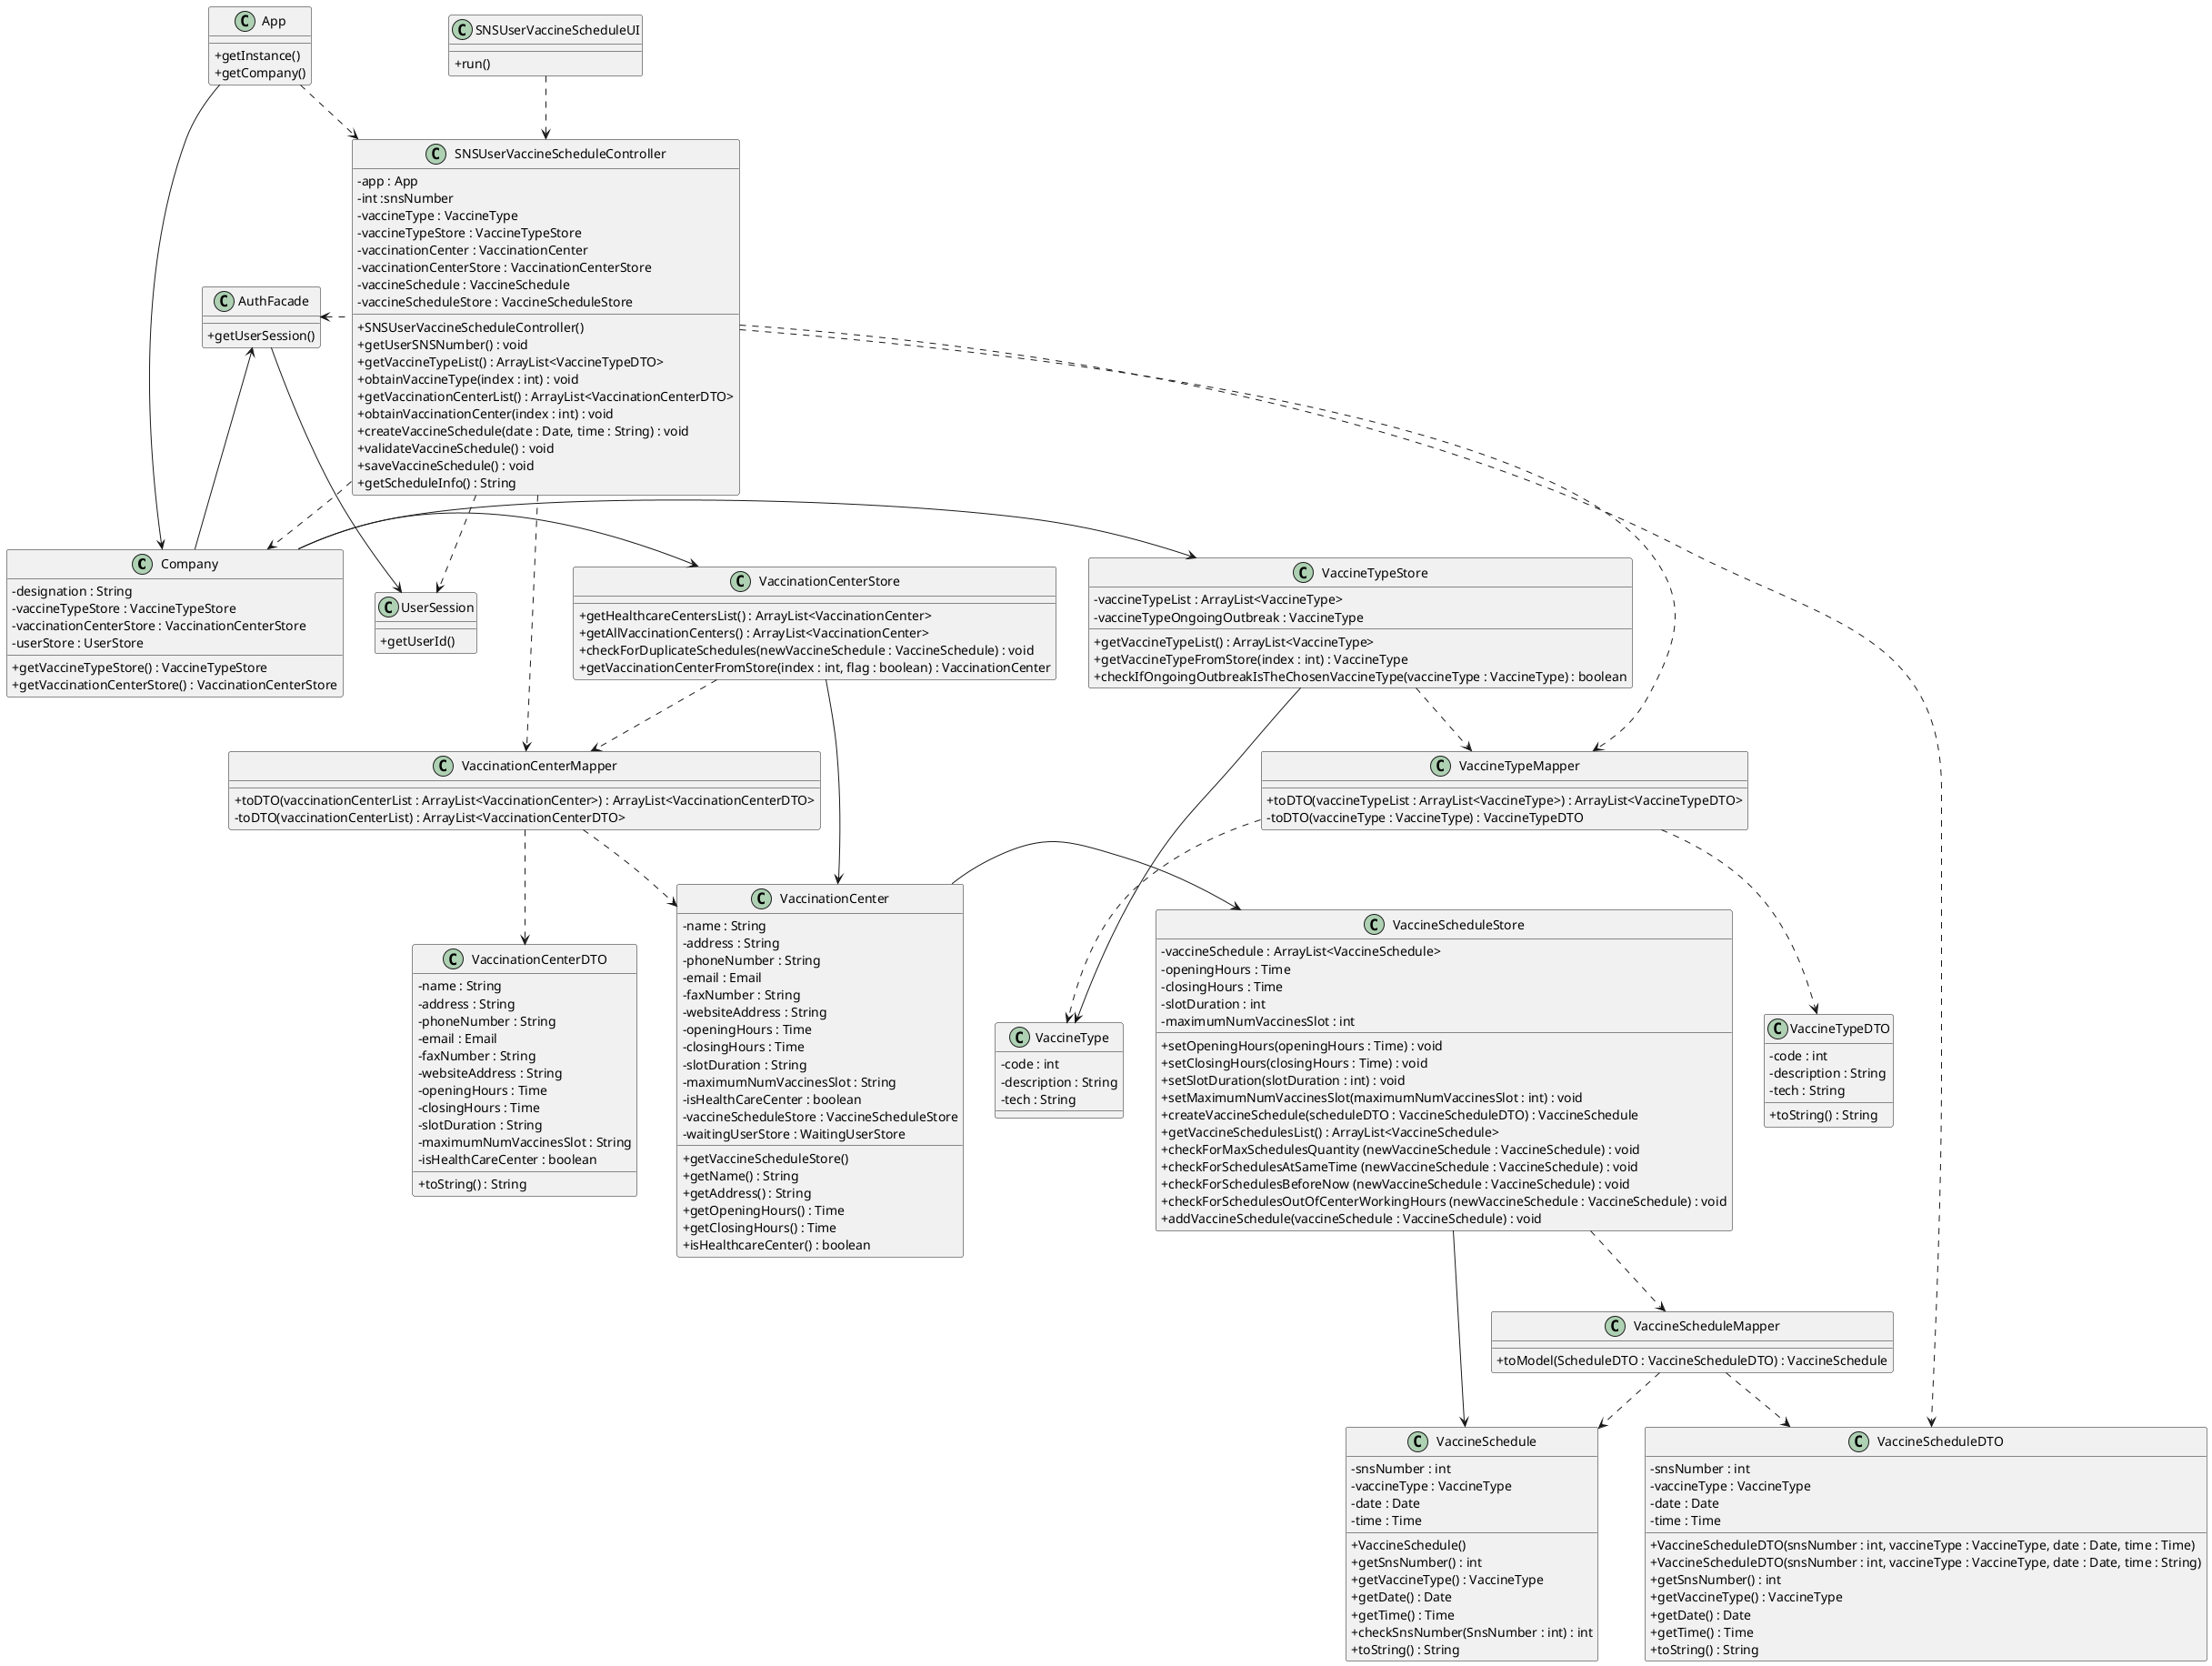 @startuml
skinparam classAttributeIconSize 0

class Company{
- designation : String
- vaccineTypeStore : VaccineTypeStore
- vaccinationCenterStore : VaccinationCenterStore
- userStore : UserStore
+ getVaccineTypeStore() : VaccineTypeStore
+ getVaccinationCenterStore() : VaccinationCenterStore
}

class App{
+ getInstance()
+ getCompany()
}

class AuthFacade{
+ getUserSession()
}
class UserSession{
+ getUserId()
}
'-----------------------------------------------------'

class SNSUserVaccineScheduleUI{
+ run()
}

class SNSUserVaccineScheduleController{
- app : App
- int :snsNumber
- vaccineType : VaccineType
- vaccineTypeStore : VaccineTypeStore
- vaccinationCenter : VaccinationCenter
- vaccinationCenterStore : VaccinationCenterStore
- vaccineSchedule : VaccineSchedule
- vaccineScheduleStore : VaccineScheduleStore
+ SNSUserVaccineScheduleController()
+ getUserSNSNumber() : void
+ getVaccineTypeList() : ArrayList<VaccineTypeDTO>
+ obtainVaccineType(index : int) : void
+ getVaccinationCenterList() : ArrayList<VaccinationCenterDTO>
+ obtainVaccinationCenter(index : int) : void
+ createVaccineSchedule(date : Date, time : String) : void
+ validateVaccineSchedule() : void
+ saveVaccineSchedule() : void
+ getScheduleInfo() : String
}
class VaccineSchedule{
- snsNumber : int
- vaccineType : VaccineType
- date : Date
- time : Time
+ VaccineSchedule()
+ getSnsNumber() : int
+ getVaccineType() : VaccineType
+ getDate() : Date
+ getTime() : Time
+ checkSnsNumber(SnsNumber : int) : int
+ toString() : String
}

class VaccineScheduleStore{
- vaccineSchedule : ArrayList<VaccineSchedule>
- openingHours : Time
- closingHours : Time
- slotDuration : int
- maximumNumVaccinesSlot : int
+ setOpeningHours(openingHours : Time) : void
+ setClosingHours(closingHours : Time) : void
+ setSlotDuration(slotDuration : int) : void
+ setMaximumNumVaccinesSlot(maximumNumVaccinesSlot : int) : void
+ createVaccineSchedule(scheduleDTO : VaccineScheduleDTO) : VaccineSchedule
+ getVaccineSchedulesList() : ArrayList<VaccineSchedule>
+ checkForMaxSchedulesQuantity (newVaccineSchedule : VaccineSchedule) : void
+ checkForSchedulesAtSameTime (newVaccineSchedule : VaccineSchedule) : void
+ checkForSchedulesBeforeNow (newVaccineSchedule : VaccineSchedule) : void
+ checkForSchedulesOutOfCenterWorkingHours (newVaccineSchedule : VaccineSchedule) : void
+ addVaccineSchedule(vaccineSchedule : VaccineSchedule) : void
}

class VaccineScheduleMapper{
+ toModel(ScheduleDTO : VaccineScheduleDTO) : VaccineSchedule
}

class VaccineScheduleDTO{
- snsNumber : int
- vaccineType : VaccineType
- date : Date
- time : Time
+ VaccineScheduleDTO(snsNumber : int, vaccineType : VaccineType, date : Date, time : Time)
+ VaccineScheduleDTO(snsNumber : int, vaccineType : VaccineType, date : Date, time : String)
+ getSnsNumber() : int
+ getVaccineType() : VaccineType
+ getDate() : Date
+ getTime() : Time
+ toString() : String
}




'------------------------------------------------------------------------'

class VaccinationCenter{
- name : String
- address : String
- phoneNumber : String
- email : Email
- faxNumber : String
- websiteAddress : String
- openingHours : Time
- closingHours : Time
- slotDuration : String
- maximumNumVaccinesSlot : String
- isHealthCareCenter : boolean
- vaccineScheduleStore : VaccineScheduleStore
- waitingUserStore : WaitingUserStore
+ getVaccineScheduleStore()
+ getName() : String
+ getAddress() : String
+ getOpeningHours() : Time
+ getClosingHours() : Time
+ isHealthcareCenter() : boolean
}

class VaccinationCenterStore{
+ getHealthcareCentersList() : ArrayList<VaccinationCenter>
+ getAllVaccinationCenters() : ArrayList<VaccinationCenter>
+ checkForDuplicateSchedules(newVaccineSchedule : VaccineSchedule) : void
+ getVaccinationCenterFromStore(index : int, flag : boolean) : VaccinationCenter
}

class VaccinationCenterMapper{
+ toDTO(vaccinationCenterList : ArrayList<VaccinationCenter>) : ArrayList<VaccinationCenterDTO>
- toDTO(vaccinationCenterList) : ArrayList<VaccinationCenterDTO>
}

class VaccinationCenterDTO{
- name : String
- address : String
- phoneNumber : String
- email : Email
- faxNumber : String
- websiteAddress : String
- openingHours : Time
- closingHours : Time
- slotDuration : String
- maximumNumVaccinesSlot : String
- isHealthCareCenter : boolean
+ toString() : String
}

'---------------------------------------------------------------'

class VaccineType{
- code : int
- description : String
- tech : String
}

class VaccineTypeStore{
- vaccineTypeList : ArrayList<VaccineType>
- vaccineTypeOngoingOutbreak : VaccineType
+ getVaccineTypeList() : ArrayList<VaccineType>
+ getVaccineTypeFromStore(index : int) : VaccineType
+ checkIfOngoingOutbreakIsTheChosenVaccineType(vaccineType : VaccineType) : boolean
}

class VaccineTypeMapper{
+ toDTO(vaccineTypeList : ArrayList<VaccineType>) : ArrayList<VaccineTypeDTO>
- toDTO(vaccineType : VaccineType) : VaccineTypeDTO
}

class VaccineTypeDTO{
- code : int
- description : String
- tech : String
+ toString() : String
}


App -> Company
App ..> SNSUserVaccineScheduleController
SNSUserVaccineScheduleUI ..> SNSUserVaccineScheduleController
SNSUserVaccineScheduleController ..down> VaccineTypeMapper
SNSUserVaccineScheduleController ..down> Company
VaccineTypeMapper ..> VaccineTypeDTO
VaccineTypeMapper ..> VaccineType
SNSUserVaccineScheduleController ..> VaccinationCenterMapper
VaccinationCenterMapper ..> VaccinationCenterDTO
VaccinationCenterMapper ..> VaccinationCenter

Company -> VaccineTypeStore
Company -> VaccinationCenterStore
VaccineTypeStore -> VaccineType
VaccineTypeStore ..> VaccineTypeMapper
VaccinationCenterStore -> VaccinationCenter
VaccinationCenterStore ..> VaccinationCenterMapper
VaccinationCenter -> VaccineScheduleStore
VaccineScheduleStore -> VaccineSchedule
VaccineScheduleStore ..> VaccineScheduleMapper
VaccineScheduleMapper ..> VaccineScheduleDTO
VaccineScheduleMapper ..> VaccineSchedule
SNSUserVaccineScheduleController ..> VaccineScheduleDTO

SNSUserVaccineScheduleController .left.> AuthFacade
SNSUserVaccineScheduleController ..> UserSession
AuthFacade -> UserSession
Company -> AuthFacade
@end